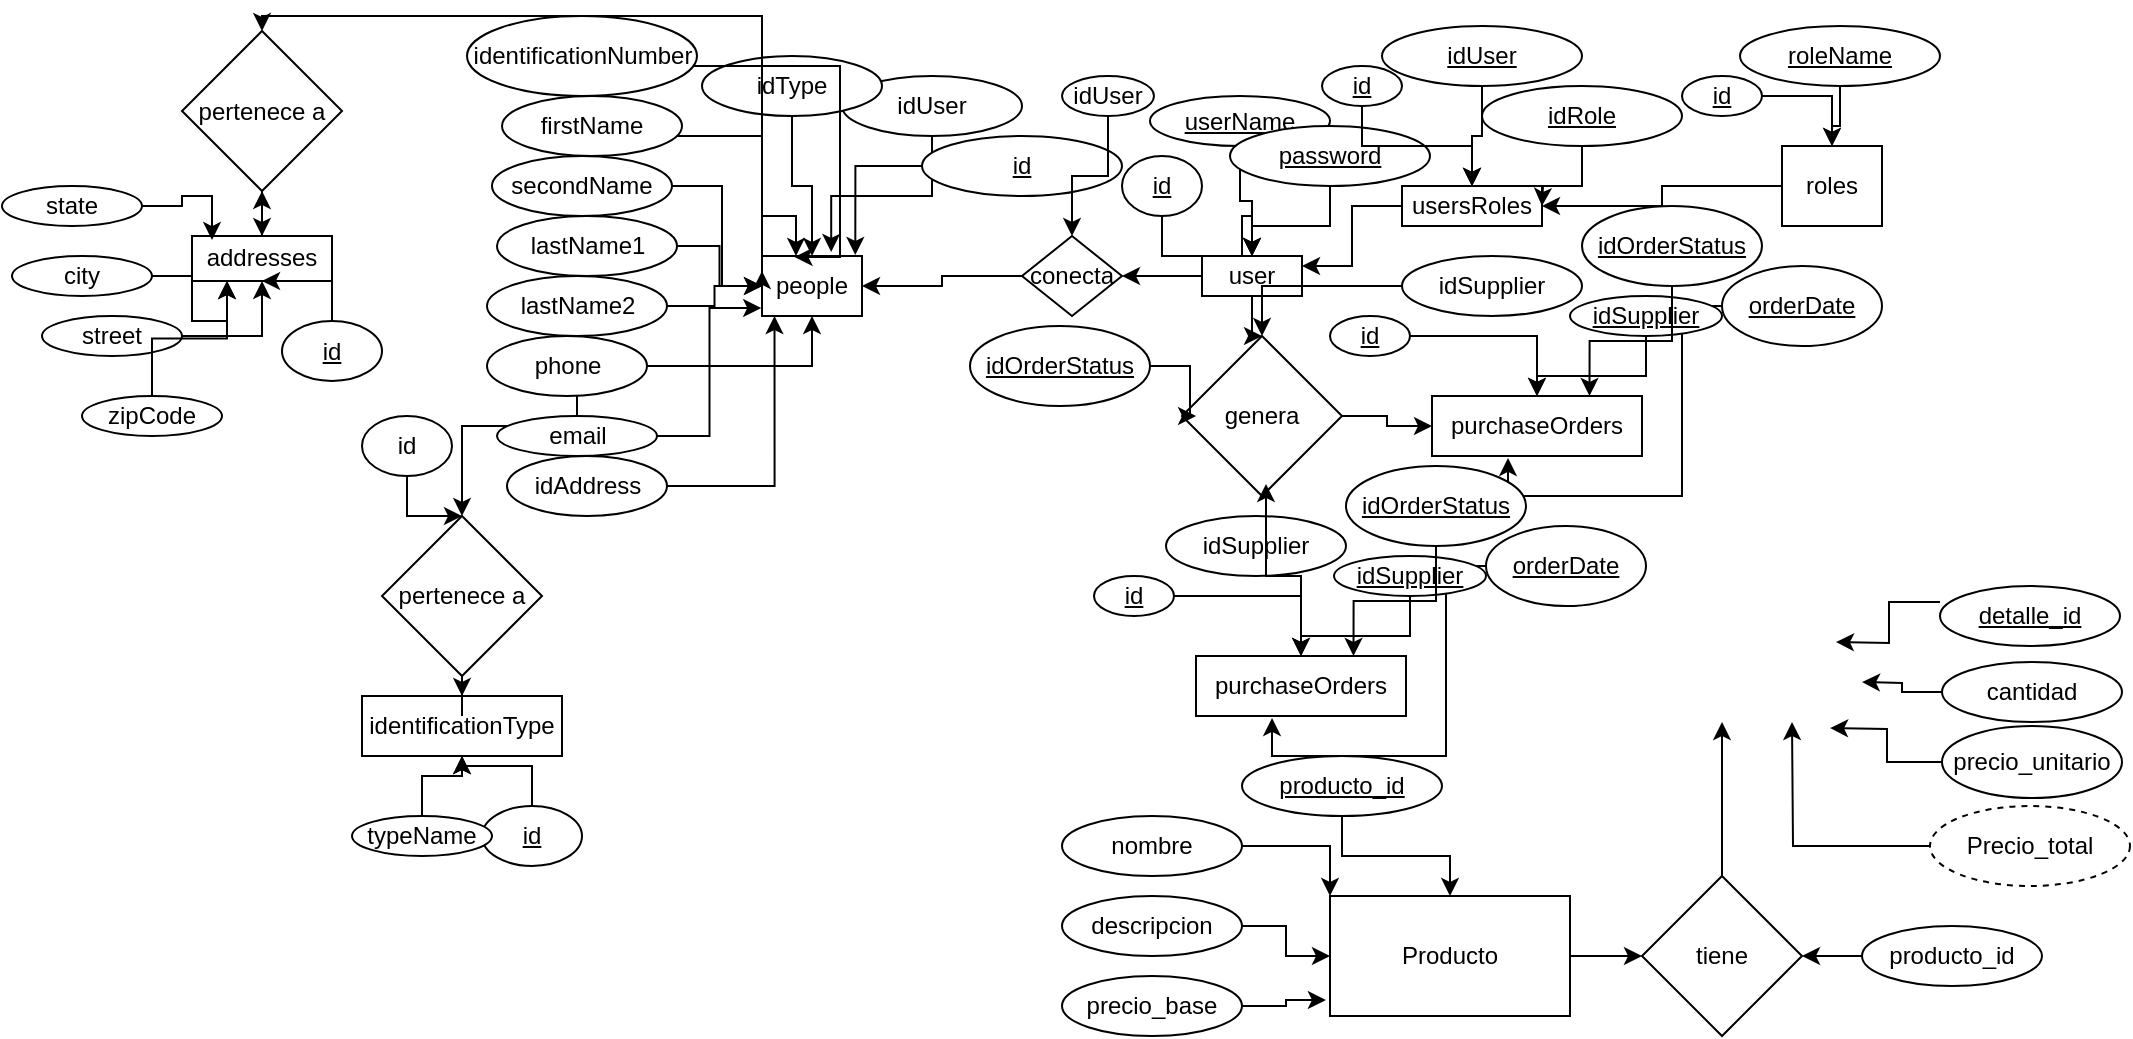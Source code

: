 <mxfile version="24.7.17">
  <diagram name="Página-1" id="jWgQ58ZbzdGg9xgYxxIW">
    <mxGraphModel dx="1692" dy="1685" grid="1" gridSize="10" guides="1" tooltips="1" connect="1" arrows="1" fold="1" page="1" pageScale="1" pageWidth="827" pageHeight="1169" math="0" shadow="0">
      <root>
        <mxCell id="0" />
        <mxCell id="1" parent="0" />
        <mxCell id="P2I478FamtUAUtdz1vfe-78" value="" style="edgeStyle=orthogonalEdgeStyle;rounded=0;orthogonalLoop=1;jettySize=auto;html=1;" parent="1" source="qZTf007Mv5Fw0Ax3Y-SA-5" target="P2I478FamtUAUtdz1vfe-20" edge="1">
          <mxGeometry relative="1" as="geometry" />
        </mxCell>
        <mxCell id="P2I478FamtUAUtdz1vfe-2" value="people" style="rounded=0;whiteSpace=wrap;html=1;" parent="1" vertex="1">
          <mxGeometry x="130" y="120" width="50" height="30" as="geometry" />
        </mxCell>
        <mxCell id="P2I478FamtUAUtdz1vfe-3" value="identificationType" style="rounded=0;whiteSpace=wrap;html=1;" parent="1" vertex="1">
          <mxGeometry x="-70" y="340" width="100" height="30" as="geometry" />
        </mxCell>
        <mxCell id="P2I478FamtUAUtdz1vfe-104" value="" style="edgeStyle=orthogonalEdgeStyle;rounded=0;orthogonalLoop=1;jettySize=auto;html=1;" parent="1" source="P2I478FamtUAUtdz1vfe-4" target="P2I478FamtUAUtdz1vfe-93" edge="1">
          <mxGeometry relative="1" as="geometry" />
        </mxCell>
        <mxCell id="P2I478FamtUAUtdz1vfe-4" value="Producto" style="rounded=0;whiteSpace=wrap;html=1;" parent="1" vertex="1">
          <mxGeometry x="414" y="440" width="120" height="60" as="geometry" />
        </mxCell>
        <mxCell id="P2I478FamtUAUtdz1vfe-77" value="" style="edgeStyle=orthogonalEdgeStyle;rounded=0;orthogonalLoop=1;jettySize=auto;html=1;" parent="1" source="P2I478FamtUAUtdz1vfe-5" target="P2I478FamtUAUtdz1vfe-68" edge="1">
          <mxGeometry relative="1" as="geometry" />
        </mxCell>
        <mxCell id="P2I478FamtUAUtdz1vfe-103" value="" style="edgeStyle=orthogonalEdgeStyle;rounded=0;orthogonalLoop=1;jettySize=auto;html=1;" parent="1" source="P2I478FamtUAUtdz1vfe-5" target="P2I478FamtUAUtdz1vfe-92" edge="1">
          <mxGeometry relative="1" as="geometry" />
        </mxCell>
        <mxCell id="P2I478FamtUAUtdz1vfe-5" value="user" style="rounded=0;whiteSpace=wrap;html=1;" parent="1" vertex="1">
          <mxGeometry x="350" y="120" width="50" height="20" as="geometry" />
        </mxCell>
        <mxCell id="P2I478FamtUAUtdz1vfe-64" value="" style="edgeStyle=orthogonalEdgeStyle;rounded=0;orthogonalLoop=1;jettySize=auto;html=1;" parent="1" source="P2I478FamtUAUtdz1vfe-6" target="P2I478FamtUAUtdz1vfe-3" edge="1">
          <mxGeometry relative="1" as="geometry" />
        </mxCell>
        <mxCell id="P2I478FamtUAUtdz1vfe-6" value="&lt;u&gt;id&lt;/u&gt;" style="ellipse;whiteSpace=wrap;html=1;" parent="1" vertex="1">
          <mxGeometry x="-10" y="395" width="50" height="30" as="geometry" />
        </mxCell>
        <mxCell id="P2I478FamtUAUtdz1vfe-65" value="" style="edgeStyle=orthogonalEdgeStyle;rounded=0;orthogonalLoop=1;jettySize=auto;html=1;" parent="1" source="P2I478FamtUAUtdz1vfe-7" target="P2I478FamtUAUtdz1vfe-3" edge="1">
          <mxGeometry relative="1" as="geometry" />
        </mxCell>
        <mxCell id="P2I478FamtUAUtdz1vfe-7" value="typeName" style="ellipse;whiteSpace=wrap;html=1;" parent="1" vertex="1">
          <mxGeometry x="-75" y="400" width="70" height="20" as="geometry" />
        </mxCell>
        <mxCell id="P2I478FamtUAUtdz1vfe-57" value="" style="edgeStyle=orthogonalEdgeStyle;rounded=0;orthogonalLoop=1;jettySize=auto;html=1;entryX=0.125;entryY=1;entryDx=0;entryDy=0;entryPerimeter=0;" parent="1" source="P2I478FamtUAUtdz1vfe-13" target="P2I478FamtUAUtdz1vfe-2" edge="1">
          <mxGeometry relative="1" as="geometry">
            <mxPoint x="140" y="190" as="targetPoint" />
          </mxGeometry>
        </mxCell>
        <mxCell id="P2I478FamtUAUtdz1vfe-13" value="idAddress" style="ellipse;whiteSpace=wrap;html=1;" parent="1" vertex="1">
          <mxGeometry x="2.5" y="220" width="80" height="30" as="geometry" />
        </mxCell>
        <mxCell id="P2I478FamtUAUtdz1vfe-60" value="" style="edgeStyle=orthogonalEdgeStyle;rounded=0;orthogonalLoop=1;jettySize=auto;html=1;entryX=-0.008;entryY=0.867;entryDx=0;entryDy=0;entryPerimeter=0;" parent="1" source="P2I478FamtUAUtdz1vfe-14" target="P2I478FamtUAUtdz1vfe-2" edge="1">
          <mxGeometry relative="1" as="geometry" />
        </mxCell>
        <mxCell id="P2I478FamtUAUtdz1vfe-14" value="email" style="ellipse;whiteSpace=wrap;html=1;" parent="1" vertex="1">
          <mxGeometry x="-2.5" y="200" width="80" height="20" as="geometry" />
        </mxCell>
        <mxCell id="P2I478FamtUAUtdz1vfe-54" value="" style="edgeStyle=orthogonalEdgeStyle;rounded=0;orthogonalLoop=1;jettySize=auto;html=1;entryX=0.692;entryY=-0.067;entryDx=0;entryDy=0;entryPerimeter=0;" parent="1" source="P2I478FamtUAUtdz1vfe-15" target="P2I478FamtUAUtdz1vfe-2" edge="1">
          <mxGeometry relative="1" as="geometry">
            <mxPoint x="190" y="120" as="targetPoint" />
          </mxGeometry>
        </mxCell>
        <mxCell id="P2I478FamtUAUtdz1vfe-15" value="idUser" style="ellipse;whiteSpace=wrap;html=1;" parent="1" vertex="1">
          <mxGeometry x="170" y="30" width="90" height="30" as="geometry" />
        </mxCell>
        <mxCell id="P2I478FamtUAUtdz1vfe-63" value="" style="edgeStyle=orthogonalEdgeStyle;rounded=0;orthogonalLoop=1;jettySize=auto;html=1;" parent="1" source="P2I478FamtUAUtdz1vfe-16" target="P2I478FamtUAUtdz1vfe-20" edge="1">
          <mxGeometry relative="1" as="geometry" />
        </mxCell>
        <mxCell id="P2I478FamtUAUtdz1vfe-16" value="id" style="ellipse;whiteSpace=wrap;html=1;" parent="1" vertex="1">
          <mxGeometry x="-70" y="200" width="45" height="30" as="geometry" />
        </mxCell>
        <mxCell id="P2I478FamtUAUtdz1vfe-53" value="" style="edgeStyle=orthogonalEdgeStyle;rounded=0;orthogonalLoop=1;jettySize=auto;html=1;entryX=0.933;entryY=-0.017;entryDx=0;entryDy=0;entryPerimeter=0;" parent="1" source="P2I478FamtUAUtdz1vfe-17" target="P2I478FamtUAUtdz1vfe-2" edge="1">
          <mxGeometry relative="1" as="geometry" />
        </mxCell>
        <mxCell id="P2I478FamtUAUtdz1vfe-17" value="&lt;u&gt;id&lt;/u&gt;" style="ellipse;whiteSpace=wrap;html=1;" parent="1" vertex="1">
          <mxGeometry x="210" y="60" width="100" height="30" as="geometry" />
        </mxCell>
        <mxCell id="P2I478FamtUAUtdz1vfe-21" value="" style="edgeStyle=orthogonalEdgeStyle;rounded=0;orthogonalLoop=1;jettySize=auto;html=1;" parent="1" source="P2I478FamtUAUtdz1vfe-20" target="P2I478FamtUAUtdz1vfe-3" edge="1">
          <mxGeometry relative="1" as="geometry" />
        </mxCell>
        <mxCell id="P2I478FamtUAUtdz1vfe-20" value="pertenece a" style="rhombus;whiteSpace=wrap;html=1;" parent="1" vertex="1">
          <mxGeometry x="-60" y="250" width="80" height="80" as="geometry" />
        </mxCell>
        <mxCell id="P2I478FamtUAUtdz1vfe-55" value="" style="edgeStyle=orthogonalEdgeStyle;rounded=0;orthogonalLoop=1;jettySize=auto;html=1;" parent="1" source="P2I478FamtUAUtdz1vfe-25" target="P2I478FamtUAUtdz1vfe-2" edge="1">
          <mxGeometry relative="1" as="geometry" />
        </mxCell>
        <mxCell id="P2I478FamtUAUtdz1vfe-25" value="idType" style="ellipse;whiteSpace=wrap;html=1;" parent="1" vertex="1">
          <mxGeometry x="100" y="20" width="90" height="30" as="geometry" />
        </mxCell>
        <mxCell id="P2I478FamtUAUtdz1vfe-56" value="" style="edgeStyle=orthogonalEdgeStyle;rounded=0;orthogonalLoop=1;jettySize=auto;html=1;" parent="1" source="P2I478FamtUAUtdz1vfe-26" target="P2I478FamtUAUtdz1vfe-2" edge="1">
          <mxGeometry relative="1" as="geometry">
            <Array as="points">
              <mxPoint x="130" y="60" />
              <mxPoint x="130" y="100" />
              <mxPoint x="147" y="100" />
            </Array>
          </mxGeometry>
        </mxCell>
        <mxCell id="P2I478FamtUAUtdz1vfe-26" value="firstName" style="ellipse;whiteSpace=wrap;html=1;" parent="1" vertex="1">
          <mxGeometry y="40" width="90" height="30" as="geometry" />
        </mxCell>
        <mxCell id="P2I478FamtUAUtdz1vfe-62" value="" style="edgeStyle=orthogonalEdgeStyle;rounded=0;orthogonalLoop=1;jettySize=auto;html=1;entryX=0;entryY=0.25;entryDx=0;entryDy=0;" parent="1" source="P2I478FamtUAUtdz1vfe-27" target="P2I478FamtUAUtdz1vfe-2" edge="1">
          <mxGeometry relative="1" as="geometry">
            <Array as="points">
              <mxPoint x="110" y="85" />
              <mxPoint x="110" y="135" />
            </Array>
          </mxGeometry>
        </mxCell>
        <mxCell id="P2I478FamtUAUtdz1vfe-27" value="secondName" style="ellipse;whiteSpace=wrap;html=1;" parent="1" vertex="1">
          <mxGeometry x="-5" y="70" width="90" height="30" as="geometry" />
        </mxCell>
        <mxCell id="P2I478FamtUAUtdz1vfe-61" value="" style="edgeStyle=orthogonalEdgeStyle;rounded=0;orthogonalLoop=1;jettySize=auto;html=1;" parent="1" source="P2I478FamtUAUtdz1vfe-28" target="P2I478FamtUAUtdz1vfe-2" edge="1">
          <mxGeometry relative="1" as="geometry" />
        </mxCell>
        <mxCell id="P2I478FamtUAUtdz1vfe-28" value="phone" style="ellipse;whiteSpace=wrap;html=1;" parent="1" vertex="1">
          <mxGeometry x="-7.5" y="160" width="80" height="30" as="geometry" />
        </mxCell>
        <mxCell id="P2I478FamtUAUtdz1vfe-52" value="" style="edgeStyle=orthogonalEdgeStyle;rounded=0;orthogonalLoop=1;jettySize=auto;html=1;" parent="1" source="P2I478FamtUAUtdz1vfe-36" target="P2I478FamtUAUtdz1vfe-4" edge="1">
          <mxGeometry relative="1" as="geometry" />
        </mxCell>
        <mxCell id="P2I478FamtUAUtdz1vfe-36" value="&lt;u&gt;producto_id&lt;/u&gt;" style="ellipse;whiteSpace=wrap;html=1;" parent="1" vertex="1">
          <mxGeometry x="370" y="370" width="100" height="30" as="geometry" />
        </mxCell>
        <mxCell id="P2I478FamtUAUtdz1vfe-49" value="" style="edgeStyle=orthogonalEdgeStyle;rounded=0;orthogonalLoop=1;jettySize=auto;html=1;entryX=-0.017;entryY=0.867;entryDx=0;entryDy=0;entryPerimeter=0;" parent="1" source="P2I478FamtUAUtdz1vfe-37" target="P2I478FamtUAUtdz1vfe-4" edge="1">
          <mxGeometry relative="1" as="geometry" />
        </mxCell>
        <mxCell id="P2I478FamtUAUtdz1vfe-37" value="precio_base" style="ellipse;whiteSpace=wrap;html=1;" parent="1" vertex="1">
          <mxGeometry x="280" y="480" width="90" height="30" as="geometry" />
        </mxCell>
        <mxCell id="P2I478FamtUAUtdz1vfe-48" value="" style="edgeStyle=orthogonalEdgeStyle;rounded=0;orthogonalLoop=1;jettySize=auto;html=1;" parent="1" source="P2I478FamtUAUtdz1vfe-38" target="P2I478FamtUAUtdz1vfe-4" edge="1">
          <mxGeometry relative="1" as="geometry" />
        </mxCell>
        <mxCell id="P2I478FamtUAUtdz1vfe-38" value="descripcion" style="ellipse;whiteSpace=wrap;html=1;" parent="1" vertex="1">
          <mxGeometry x="280" y="440" width="90" height="30" as="geometry" />
        </mxCell>
        <mxCell id="P2I478FamtUAUtdz1vfe-50" value="" style="edgeStyle=orthogonalEdgeStyle;rounded=0;orthogonalLoop=1;jettySize=auto;html=1;entryX=0;entryY=0;entryDx=0;entryDy=0;" parent="1" source="P2I478FamtUAUtdz1vfe-39" target="P2I478FamtUAUtdz1vfe-4" edge="1">
          <mxGeometry relative="1" as="geometry" />
        </mxCell>
        <mxCell id="P2I478FamtUAUtdz1vfe-39" value="nombre" style="ellipse;whiteSpace=wrap;html=1;" parent="1" vertex="1">
          <mxGeometry x="280" y="400" width="90" height="30" as="geometry" />
        </mxCell>
        <mxCell id="qZTf007Mv5Fw0Ax3Y-SA-14" value="" style="edgeStyle=orthogonalEdgeStyle;rounded=0;orthogonalLoop=1;jettySize=auto;html=1;" edge="1" parent="1" source="P2I478FamtUAUtdz1vfe-66" target="P2I478FamtUAUtdz1vfe-5">
          <mxGeometry relative="1" as="geometry" />
        </mxCell>
        <mxCell id="P2I478FamtUAUtdz1vfe-66" value="&lt;u&gt;id&lt;/u&gt;" style="ellipse;whiteSpace=wrap;html=1;" parent="1" vertex="1">
          <mxGeometry x="310" y="70" width="40" height="30" as="geometry" />
        </mxCell>
        <mxCell id="P2I478FamtUAUtdz1vfe-76" style="edgeStyle=orthogonalEdgeStyle;rounded=0;orthogonalLoop=1;jettySize=auto;html=1;entryX=1;entryY=0.5;entryDx=0;entryDy=0;" parent="1" source="P2I478FamtUAUtdz1vfe-68" target="P2I478FamtUAUtdz1vfe-2" edge="1">
          <mxGeometry relative="1" as="geometry">
            <mxPoint x="310" y="150" as="targetPoint" />
          </mxGeometry>
        </mxCell>
        <mxCell id="P2I478FamtUAUtdz1vfe-68" value="conecta" style="rhombus;whiteSpace=wrap;html=1;" parent="1" vertex="1">
          <mxGeometry x="260" y="110" width="50" height="40" as="geometry" />
        </mxCell>
        <mxCell id="P2I478FamtUAUtdz1vfe-73" value="" style="edgeStyle=orthogonalEdgeStyle;rounded=0;orthogonalLoop=1;jettySize=auto;html=1;entryX=0.5;entryY=0;entryDx=0;entryDy=0;" parent="1" source="P2I478FamtUAUtdz1vfe-70" target="P2I478FamtUAUtdz1vfe-68" edge="1">
          <mxGeometry relative="1" as="geometry" />
        </mxCell>
        <mxCell id="P2I478FamtUAUtdz1vfe-70" value="idUser" style="ellipse;whiteSpace=wrap;html=1;" parent="1" vertex="1">
          <mxGeometry x="280" y="30" width="46" height="20" as="geometry" />
        </mxCell>
        <mxCell id="qZTf007Mv5Fw0Ax3Y-SA-10" value="" style="edgeStyle=orthogonalEdgeStyle;rounded=0;orthogonalLoop=1;jettySize=auto;html=1;" edge="1" parent="1" source="P2I478FamtUAUtdz1vfe-71" target="P2I478FamtUAUtdz1vfe-5">
          <mxGeometry relative="1" as="geometry" />
        </mxCell>
        <mxCell id="P2I478FamtUAUtdz1vfe-71" value="&lt;u&gt;userName&lt;/u&gt;" style="ellipse;whiteSpace=wrap;html=1;" parent="1" vertex="1">
          <mxGeometry x="324" y="40" width="90" height="25" as="geometry" />
        </mxCell>
        <mxCell id="P2I478FamtUAUtdz1vfe-88" value="" style="edgeStyle=orthogonalEdgeStyle;rounded=0;orthogonalLoop=1;jettySize=auto;html=1;entryX=0.886;entryY=1.075;entryDx=0;entryDy=0;entryPerimeter=0;" parent="1" source="P2I478FamtUAUtdz1vfe-80" edge="1">
          <mxGeometry relative="1" as="geometry">
            <mxPoint x="664.04" y="356" as="targetPoint" />
          </mxGeometry>
        </mxCell>
        <mxCell id="P2I478FamtUAUtdz1vfe-80" value="precio_unitario" style="ellipse;whiteSpace=wrap;html=1;" parent="1" vertex="1">
          <mxGeometry x="720" y="355" width="90" height="36" as="geometry" />
        </mxCell>
        <mxCell id="P2I478FamtUAUtdz1vfe-86" value="" style="edgeStyle=orthogonalEdgeStyle;rounded=0;orthogonalLoop=1;jettySize=auto;html=1;entryX=1;entryY=0.5;entryDx=0;entryDy=0;" parent="1" source="P2I478FamtUAUtdz1vfe-81" edge="1">
          <mxGeometry relative="1" as="geometry">
            <mxPoint x="680" y="333" as="targetPoint" />
          </mxGeometry>
        </mxCell>
        <mxCell id="P2I478FamtUAUtdz1vfe-81" value="cantidad" style="ellipse;whiteSpace=wrap;html=1;" parent="1" vertex="1">
          <mxGeometry x="720" y="323" width="90" height="30" as="geometry" />
        </mxCell>
        <mxCell id="P2I478FamtUAUtdz1vfe-85" value="" style="edgeStyle=orthogonalEdgeStyle;rounded=0;orthogonalLoop=1;jettySize=auto;html=1;entryX=0.907;entryY=0;entryDx=0;entryDy=0;entryPerimeter=0;exitX=0;exitY=0.267;exitDx=0;exitDy=0;exitPerimeter=0;" parent="1" source="P2I478FamtUAUtdz1vfe-82" edge="1">
          <mxGeometry relative="1" as="geometry">
            <mxPoint x="720" y="268" as="sourcePoint" />
            <mxPoint x="666.98" y="313" as="targetPoint" />
          </mxGeometry>
        </mxCell>
        <mxCell id="P2I478FamtUAUtdz1vfe-82" value="&lt;u&gt;detalle_id &lt;/u&gt;" style="ellipse;whiteSpace=wrap;html=1;" parent="1" vertex="1">
          <mxGeometry x="719" y="285" width="90" height="30" as="geometry" />
        </mxCell>
        <mxCell id="P2I478FamtUAUtdz1vfe-89" value="" style="edgeStyle=orthogonalEdgeStyle;rounded=0;orthogonalLoop=1;jettySize=auto;html=1;entryX=0.75;entryY=1;entryDx=0;entryDy=0;" parent="1" source="P2I478FamtUAUtdz1vfe-83" edge="1">
          <mxGeometry relative="1" as="geometry">
            <mxPoint x="645" y="353" as="targetPoint" />
          </mxGeometry>
        </mxCell>
        <mxCell id="P2I478FamtUAUtdz1vfe-83" value="Precio_total" style="ellipse;whiteSpace=wrap;html=1;align=center;dashed=1;" parent="1" vertex="1">
          <mxGeometry x="714" y="395" width="100" height="40" as="geometry" />
        </mxCell>
        <mxCell id="qZTf007Mv5Fw0Ax3Y-SA-42" value="" style="edgeStyle=orthogonalEdgeStyle;rounded=0;orthogonalLoop=1;jettySize=auto;html=1;" edge="1" parent="1" source="P2I478FamtUAUtdz1vfe-92" target="qZTf007Mv5Fw0Ax3Y-SA-41">
          <mxGeometry relative="1" as="geometry" />
        </mxCell>
        <mxCell id="P2I478FamtUAUtdz1vfe-92" value="genera" style="rhombus;whiteSpace=wrap;html=1;" parent="1" vertex="1">
          <mxGeometry x="340" y="160" width="80" height="80" as="geometry" />
        </mxCell>
        <mxCell id="P2I478FamtUAUtdz1vfe-105" value="" style="edgeStyle=orthogonalEdgeStyle;rounded=0;orthogonalLoop=1;jettySize=auto;html=1;" parent="1" source="P2I478FamtUAUtdz1vfe-93" edge="1">
          <mxGeometry relative="1" as="geometry">
            <mxPoint x="610" y="353" as="targetPoint" />
          </mxGeometry>
        </mxCell>
        <mxCell id="P2I478FamtUAUtdz1vfe-93" value="tiene" style="rhombus;whiteSpace=wrap;html=1;" parent="1" vertex="1">
          <mxGeometry x="570" y="430" width="80" height="80" as="geometry" />
        </mxCell>
        <mxCell id="P2I478FamtUAUtdz1vfe-100" value="" style="edgeStyle=orthogonalEdgeStyle;rounded=0;orthogonalLoop=1;jettySize=auto;html=1;" parent="1" source="P2I478FamtUAUtdz1vfe-98" target="P2I478FamtUAUtdz1vfe-93" edge="1">
          <mxGeometry relative="1" as="geometry" />
        </mxCell>
        <mxCell id="P2I478FamtUAUtdz1vfe-98" value="producto_id " style="ellipse;whiteSpace=wrap;html=1;" parent="1" vertex="1">
          <mxGeometry x="680" y="455" width="90" height="30" as="geometry" />
        </mxCell>
        <mxCell id="P2I478FamtUAUtdz1vfe-102" value="" style="edgeStyle=orthogonalEdgeStyle;rounded=0;orthogonalLoop=1;jettySize=auto;html=1;" parent="1" source="P2I478FamtUAUtdz1vfe-101" target="P2I478FamtUAUtdz1vfe-92" edge="1">
          <mxGeometry relative="1" as="geometry" />
        </mxCell>
        <mxCell id="P2I478FamtUAUtdz1vfe-101" value="idSupplier" style="ellipse;whiteSpace=wrap;html=1;" parent="1" vertex="1">
          <mxGeometry x="450" y="120" width="90" height="30" as="geometry" />
        </mxCell>
        <mxCell id="qZTf007Mv5Fw0Ax3Y-SA-30" value="" style="edgeStyle=orthogonalEdgeStyle;rounded=0;orthogonalLoop=1;jettySize=auto;html=1;entryX=1;entryY=0.25;entryDx=0;entryDy=0;" edge="1" parent="1" source="qZTf007Mv5Fw0Ax3Y-SA-1" target="P2I478FamtUAUtdz1vfe-5">
          <mxGeometry relative="1" as="geometry" />
        </mxCell>
        <mxCell id="qZTf007Mv5Fw0Ax3Y-SA-1" value="usersRoles" style="rounded=0;whiteSpace=wrap;html=1;" vertex="1" parent="1">
          <mxGeometry x="450" y="85" width="70" height="20" as="geometry" />
        </mxCell>
        <mxCell id="qZTf007Mv5Fw0Ax3Y-SA-3" value="" style="edgeStyle=orthogonalEdgeStyle;rounded=0;orthogonalLoop=1;jettySize=auto;html=1;entryX=0.325;entryY=0.017;entryDx=0;entryDy=0;entryPerimeter=0;" edge="1" parent="1" source="qZTf007Mv5Fw0Ax3Y-SA-2" target="P2I478FamtUAUtdz1vfe-2">
          <mxGeometry relative="1" as="geometry">
            <Array as="points">
              <mxPoint x="169" y="25" />
            </Array>
          </mxGeometry>
        </mxCell>
        <mxCell id="qZTf007Mv5Fw0Ax3Y-SA-2" value="identificationNumber" style="ellipse;whiteSpace=wrap;html=1;" vertex="1" parent="1">
          <mxGeometry x="-17.5" width="115" height="40" as="geometry" />
        </mxCell>
        <mxCell id="qZTf007Mv5Fw0Ax3Y-SA-8" value="" style="edgeStyle=orthogonalEdgeStyle;rounded=0;orthogonalLoop=1;jettySize=auto;html=1;" edge="1" parent="1" source="qZTf007Mv5Fw0Ax3Y-SA-4" target="P2I478FamtUAUtdz1vfe-2">
          <mxGeometry relative="1" as="geometry" />
        </mxCell>
        <mxCell id="qZTf007Mv5Fw0Ax3Y-SA-4" value="lastName1" style="ellipse;whiteSpace=wrap;html=1;" vertex="1" parent="1">
          <mxGeometry x="-2.5" y="100" width="90" height="30" as="geometry" />
        </mxCell>
        <mxCell id="qZTf007Mv5Fw0Ax3Y-SA-7" value="" style="edgeStyle=orthogonalEdgeStyle;rounded=0;orthogonalLoop=1;jettySize=auto;html=1;" edge="1" parent="1" source="qZTf007Mv5Fw0Ax3Y-SA-5" target="P2I478FamtUAUtdz1vfe-2">
          <mxGeometry relative="1" as="geometry" />
        </mxCell>
        <mxCell id="qZTf007Mv5Fw0Ax3Y-SA-5" value="lastName2" style="ellipse;whiteSpace=wrap;html=1;" vertex="1" parent="1">
          <mxGeometry x="-7.5" y="130" width="90" height="30" as="geometry" />
        </mxCell>
        <mxCell id="qZTf007Mv5Fw0Ax3Y-SA-12" value="" style="edgeStyle=orthogonalEdgeStyle;rounded=0;orthogonalLoop=1;jettySize=auto;html=1;" edge="1" parent="1" source="qZTf007Mv5Fw0Ax3Y-SA-11" target="P2I478FamtUAUtdz1vfe-5">
          <mxGeometry relative="1" as="geometry" />
        </mxCell>
        <mxCell id="qZTf007Mv5Fw0Ax3Y-SA-11" value="&lt;u&gt;password&lt;/u&gt;" style="ellipse;whiteSpace=wrap;html=1;" vertex="1" parent="1">
          <mxGeometry x="364" y="55" width="100" height="30" as="geometry" />
        </mxCell>
        <mxCell id="qZTf007Mv5Fw0Ax3Y-SA-36" value="" style="edgeStyle=orthogonalEdgeStyle;rounded=0;orthogonalLoop=1;jettySize=auto;html=1;entryX=1;entryY=0.5;entryDx=0;entryDy=0;" edge="1" parent="1" source="qZTf007Mv5Fw0Ax3Y-SA-13" target="qZTf007Mv5Fw0Ax3Y-SA-1">
          <mxGeometry relative="1" as="geometry" />
        </mxCell>
        <mxCell id="qZTf007Mv5Fw0Ax3Y-SA-13" value="roles" style="rounded=0;whiteSpace=wrap;html=1;" vertex="1" parent="1">
          <mxGeometry x="640" y="65" width="50" height="40" as="geometry" />
        </mxCell>
        <mxCell id="qZTf007Mv5Fw0Ax3Y-SA-19" value="" style="edgeStyle=orthogonalEdgeStyle;rounded=0;orthogonalLoop=1;jettySize=auto;html=1;" edge="1" parent="1" source="qZTf007Mv5Fw0Ax3Y-SA-25" target="qZTf007Mv5Fw0Ax3Y-SA-1">
          <mxGeometry relative="1" as="geometry" />
        </mxCell>
        <mxCell id="qZTf007Mv5Fw0Ax3Y-SA-35" value="" style="edgeStyle=orthogonalEdgeStyle;rounded=0;orthogonalLoop=1;jettySize=auto;html=1;" edge="1" parent="1" source="qZTf007Mv5Fw0Ax3Y-SA-18">
          <mxGeometry relative="1" as="geometry">
            <mxPoint x="520" y="95" as="targetPoint" />
          </mxGeometry>
        </mxCell>
        <mxCell id="qZTf007Mv5Fw0Ax3Y-SA-18" value="&lt;u&gt;idRole&lt;/u&gt;" style="ellipse;whiteSpace=wrap;html=1;" vertex="1" parent="1">
          <mxGeometry x="490" y="35" width="100" height="30" as="geometry" />
        </mxCell>
        <mxCell id="qZTf007Mv5Fw0Ax3Y-SA-22" value="" style="edgeStyle=orthogonalEdgeStyle;rounded=0;orthogonalLoop=1;jettySize=auto;html=1;" edge="1" parent="1" source="qZTf007Mv5Fw0Ax3Y-SA-21" target="qZTf007Mv5Fw0Ax3Y-SA-1">
          <mxGeometry relative="1" as="geometry" />
        </mxCell>
        <mxCell id="qZTf007Mv5Fw0Ax3Y-SA-21" value="&lt;u&gt;id&lt;/u&gt;" style="ellipse;whiteSpace=wrap;html=1;" vertex="1" parent="1">
          <mxGeometry x="410" y="25" width="40" height="20" as="geometry" />
        </mxCell>
        <mxCell id="qZTf007Mv5Fw0Ax3Y-SA-26" value="" style="edgeStyle=orthogonalEdgeStyle;rounded=0;orthogonalLoop=1;jettySize=auto;html=1;" edge="1" parent="1" source="qZTf007Mv5Fw0Ax3Y-SA-25" target="qZTf007Mv5Fw0Ax3Y-SA-1">
          <mxGeometry relative="1" as="geometry" />
        </mxCell>
        <mxCell id="qZTf007Mv5Fw0Ax3Y-SA-25" value="&lt;u&gt;idUser&lt;/u&gt;" style="ellipse;whiteSpace=wrap;html=1;" vertex="1" parent="1">
          <mxGeometry x="440" y="5" width="100" height="30" as="geometry" />
        </mxCell>
        <mxCell id="qZTf007Mv5Fw0Ax3Y-SA-40" value="" style="edgeStyle=orthogonalEdgeStyle;rounded=0;orthogonalLoop=1;jettySize=auto;html=1;" edge="1" parent="1" source="qZTf007Mv5Fw0Ax3Y-SA-37" target="qZTf007Mv5Fw0Ax3Y-SA-13">
          <mxGeometry relative="1" as="geometry" />
        </mxCell>
        <mxCell id="qZTf007Mv5Fw0Ax3Y-SA-37" value="&lt;u&gt;roleName&lt;/u&gt;" style="ellipse;whiteSpace=wrap;html=1;" vertex="1" parent="1">
          <mxGeometry x="619" y="5" width="100" height="30" as="geometry" />
        </mxCell>
        <mxCell id="qZTf007Mv5Fw0Ax3Y-SA-39" value="" style="edgeStyle=orthogonalEdgeStyle;rounded=0;orthogonalLoop=1;jettySize=auto;html=1;" edge="1" parent="1" source="qZTf007Mv5Fw0Ax3Y-SA-38" target="qZTf007Mv5Fw0Ax3Y-SA-13">
          <mxGeometry relative="1" as="geometry" />
        </mxCell>
        <mxCell id="qZTf007Mv5Fw0Ax3Y-SA-38" value="&lt;u&gt;id&lt;/u&gt;" style="ellipse;whiteSpace=wrap;html=1;" vertex="1" parent="1">
          <mxGeometry x="590" y="30" width="40" height="20" as="geometry" />
        </mxCell>
        <mxCell id="qZTf007Mv5Fw0Ax3Y-SA-41" value="purchaseOrders" style="rounded=0;whiteSpace=wrap;html=1;" vertex="1" parent="1">
          <mxGeometry x="465" y="190" width="105" height="30" as="geometry" />
        </mxCell>
        <mxCell id="qZTf007Mv5Fw0Ax3Y-SA-44" value="" style="edgeStyle=orthogonalEdgeStyle;rounded=0;orthogonalLoop=1;jettySize=auto;html=1;" edge="1" parent="1" source="qZTf007Mv5Fw0Ax3Y-SA-43" target="qZTf007Mv5Fw0Ax3Y-SA-41">
          <mxGeometry relative="1" as="geometry" />
        </mxCell>
        <mxCell id="qZTf007Mv5Fw0Ax3Y-SA-43" value="&lt;u&gt;id&lt;/u&gt;" style="ellipse;whiteSpace=wrap;html=1;" vertex="1" parent="1">
          <mxGeometry x="414" y="150" width="40" height="20" as="geometry" />
        </mxCell>
        <mxCell id="qZTf007Mv5Fw0Ax3Y-SA-55" value="" style="edgeStyle=orthogonalEdgeStyle;rounded=0;orthogonalLoop=1;jettySize=auto;html=1;entryX=0.088;entryY=0.5;entryDx=0;entryDy=0;entryPerimeter=0;" edge="1" parent="1" source="qZTf007Mv5Fw0Ax3Y-SA-45" target="P2I478FamtUAUtdz1vfe-92">
          <mxGeometry relative="1" as="geometry" />
        </mxCell>
        <mxCell id="qZTf007Mv5Fw0Ax3Y-SA-45" value="&lt;u&gt;idOrderStatus&lt;/u&gt;" style="ellipse;whiteSpace=wrap;html=1;" vertex="1" parent="1">
          <mxGeometry x="234" y="155" width="90" height="40" as="geometry" />
        </mxCell>
        <mxCell id="qZTf007Mv5Fw0Ax3Y-SA-52" value="" style="edgeStyle=orthogonalEdgeStyle;rounded=0;orthogonalLoop=1;jettySize=auto;html=1;entryX=0.362;entryY=1.033;entryDx=0;entryDy=0;entryPerimeter=0;" edge="1" parent="1" source="qZTf007Mv5Fw0Ax3Y-SA-46" target="qZTf007Mv5Fw0Ax3Y-SA-41">
          <mxGeometry relative="1" as="geometry" />
        </mxCell>
        <mxCell id="qZTf007Mv5Fw0Ax3Y-SA-46" value="&lt;u&gt;orderDate&lt;/u&gt;" style="ellipse;whiteSpace=wrap;html=1;" vertex="1" parent="1">
          <mxGeometry x="610" y="125" width="80" height="40" as="geometry" />
        </mxCell>
        <mxCell id="qZTf007Mv5Fw0Ax3Y-SA-49" value="" style="edgeStyle=orthogonalEdgeStyle;rounded=0;orthogonalLoop=1;jettySize=auto;html=1;" edge="1" parent="1" source="qZTf007Mv5Fw0Ax3Y-SA-47" target="qZTf007Mv5Fw0Ax3Y-SA-41">
          <mxGeometry relative="1" as="geometry" />
        </mxCell>
        <mxCell id="qZTf007Mv5Fw0Ax3Y-SA-47" value="&lt;u&gt;idSupplier&lt;/u&gt;" style="ellipse;whiteSpace=wrap;html=1;" vertex="1" parent="1">
          <mxGeometry x="534" y="140" width="76" height="20" as="geometry" />
        </mxCell>
        <mxCell id="qZTf007Mv5Fw0Ax3Y-SA-54" value="" style="edgeStyle=orthogonalEdgeStyle;rounded=0;orthogonalLoop=1;jettySize=auto;html=1;entryX=0.75;entryY=0;entryDx=0;entryDy=0;" edge="1" parent="1" source="qZTf007Mv5Fw0Ax3Y-SA-53" target="qZTf007Mv5Fw0Ax3Y-SA-41">
          <mxGeometry relative="1" as="geometry" />
        </mxCell>
        <mxCell id="qZTf007Mv5Fw0Ax3Y-SA-53" value="&lt;u&gt;idOrderStatus&lt;/u&gt;" style="ellipse;whiteSpace=wrap;html=1;" vertex="1" parent="1">
          <mxGeometry x="540" y="95" width="90" height="40" as="geometry" />
        </mxCell>
        <mxCell id="qZTf007Mv5Fw0Ax3Y-SA-68" value="" style="edgeStyle=orthogonalEdgeStyle;rounded=0;orthogonalLoop=1;jettySize=auto;html=1;" edge="1" parent="1" source="qZTf007Mv5Fw0Ax3Y-SA-56" target="qZTf007Mv5Fw0Ax3Y-SA-63">
          <mxGeometry relative="1" as="geometry" />
        </mxCell>
        <mxCell id="qZTf007Mv5Fw0Ax3Y-SA-56" value="addresses" style="rounded=0;whiteSpace=wrap;html=1;" vertex="1" parent="1">
          <mxGeometry x="-155" y="110" width="70" height="22.5" as="geometry" />
        </mxCell>
        <mxCell id="qZTf007Mv5Fw0Ax3Y-SA-57" value="" style="edgeStyle=orthogonalEdgeStyle;rounded=0;orthogonalLoop=1;jettySize=auto;html=1;" edge="1" parent="1" source="qZTf007Mv5Fw0Ax3Y-SA-58" target="qZTf007Mv5Fw0Ax3Y-SA-56">
          <mxGeometry relative="1" as="geometry" />
        </mxCell>
        <mxCell id="qZTf007Mv5Fw0Ax3Y-SA-58" value="&lt;u&gt;id&lt;/u&gt;" style="ellipse;whiteSpace=wrap;html=1;" vertex="1" parent="1">
          <mxGeometry x="-110" y="152.5" width="50" height="30" as="geometry" />
        </mxCell>
        <mxCell id="qZTf007Mv5Fw0Ax3Y-SA-59" value="" style="edgeStyle=orthogonalEdgeStyle;rounded=0;orthogonalLoop=1;jettySize=auto;html=1;" edge="1" parent="1" source="qZTf007Mv5Fw0Ax3Y-SA-60" target="qZTf007Mv5Fw0Ax3Y-SA-56">
          <mxGeometry relative="1" as="geometry" />
        </mxCell>
        <mxCell id="qZTf007Mv5Fw0Ax3Y-SA-60" value="street" style="ellipse;whiteSpace=wrap;html=1;" vertex="1" parent="1">
          <mxGeometry x="-230" y="150" width="70" height="20" as="geometry" />
        </mxCell>
        <mxCell id="qZTf007Mv5Fw0Ax3Y-SA-61" value="" style="edgeStyle=orthogonalEdgeStyle;rounded=0;orthogonalLoop=1;jettySize=auto;html=1;exitX=0;exitY=0.75;exitDx=0;exitDy=0;" edge="1" parent="1" target="qZTf007Mv5Fw0Ax3Y-SA-63" source="P2I478FamtUAUtdz1vfe-2">
          <mxGeometry relative="1" as="geometry">
            <mxPoint x="-147" y="-12.5" as="sourcePoint" />
            <Array as="points">
              <mxPoint x="130" />
              <mxPoint x="-120" />
            </Array>
          </mxGeometry>
        </mxCell>
        <mxCell id="qZTf007Mv5Fw0Ax3Y-SA-62" value="" style="edgeStyle=orthogonalEdgeStyle;rounded=0;orthogonalLoop=1;jettySize=auto;html=1;" edge="1" parent="1" source="qZTf007Mv5Fw0Ax3Y-SA-63" target="qZTf007Mv5Fw0Ax3Y-SA-56">
          <mxGeometry relative="1" as="geometry" />
        </mxCell>
        <mxCell id="qZTf007Mv5Fw0Ax3Y-SA-63" value="pertenece a" style="rhombus;whiteSpace=wrap;html=1;" vertex="1" parent="1">
          <mxGeometry x="-160" y="7.5" width="80" height="80" as="geometry" />
        </mxCell>
        <mxCell id="qZTf007Mv5Fw0Ax3Y-SA-67" value="" style="edgeStyle=orthogonalEdgeStyle;rounded=0;orthogonalLoop=1;jettySize=auto;html=1;entryX=0.25;entryY=1;entryDx=0;entryDy=0;" edge="1" parent="1" source="qZTf007Mv5Fw0Ax3Y-SA-64" target="qZTf007Mv5Fw0Ax3Y-SA-56">
          <mxGeometry relative="1" as="geometry" />
        </mxCell>
        <mxCell id="qZTf007Mv5Fw0Ax3Y-SA-64" value="city" style="ellipse;whiteSpace=wrap;html=1;" vertex="1" parent="1">
          <mxGeometry x="-245" y="120" width="70" height="20" as="geometry" />
        </mxCell>
        <mxCell id="qZTf007Mv5Fw0Ax3Y-SA-66" value="" style="edgeStyle=orthogonalEdgeStyle;rounded=0;orthogonalLoop=1;jettySize=auto;html=1;entryX=0.143;entryY=0.089;entryDx=0;entryDy=0;entryPerimeter=0;" edge="1" parent="1" source="qZTf007Mv5Fw0Ax3Y-SA-65" target="qZTf007Mv5Fw0Ax3Y-SA-56">
          <mxGeometry relative="1" as="geometry" />
        </mxCell>
        <mxCell id="qZTf007Mv5Fw0Ax3Y-SA-65" value="state" style="ellipse;whiteSpace=wrap;html=1;" vertex="1" parent="1">
          <mxGeometry x="-250" y="85" width="70" height="20" as="geometry" />
        </mxCell>
        <mxCell id="qZTf007Mv5Fw0Ax3Y-SA-70" value="" style="edgeStyle=orthogonalEdgeStyle;rounded=0;orthogonalLoop=1;jettySize=auto;html=1;entryX=0.25;entryY=1;entryDx=0;entryDy=0;" edge="1" parent="1" source="qZTf007Mv5Fw0Ax3Y-SA-69" target="qZTf007Mv5Fw0Ax3Y-SA-56">
          <mxGeometry relative="1" as="geometry" />
        </mxCell>
        <mxCell id="qZTf007Mv5Fw0Ax3Y-SA-69" value="zipCode" style="ellipse;whiteSpace=wrap;html=1;" vertex="1" parent="1">
          <mxGeometry x="-210" y="190" width="70" height="20" as="geometry" />
        </mxCell>
        <mxCell id="qZTf007Mv5Fw0Ax3Y-SA-79" value="idSupplier" style="ellipse;whiteSpace=wrap;html=1;" vertex="1" parent="1">
          <mxGeometry x="332" y="250" width="90" height="30" as="geometry" />
        </mxCell>
        <mxCell id="qZTf007Mv5Fw0Ax3Y-SA-91" value="" style="edgeStyle=orthogonalEdgeStyle;rounded=0;orthogonalLoop=1;jettySize=auto;html=1;entryX=0.525;entryY=0.925;entryDx=0;entryDy=0;entryPerimeter=0;" edge="1" parent="1" source="qZTf007Mv5Fw0Ax3Y-SA-80" target="P2I478FamtUAUtdz1vfe-92">
          <mxGeometry relative="1" as="geometry" />
        </mxCell>
        <mxCell id="qZTf007Mv5Fw0Ax3Y-SA-80" value="purchaseOrders" style="rounded=0;whiteSpace=wrap;html=1;" vertex="1" parent="1">
          <mxGeometry x="347" y="320" width="105" height="30" as="geometry" />
        </mxCell>
        <mxCell id="qZTf007Mv5Fw0Ax3Y-SA-81" value="" style="edgeStyle=orthogonalEdgeStyle;rounded=0;orthogonalLoop=1;jettySize=auto;html=1;" edge="1" parent="1" source="qZTf007Mv5Fw0Ax3Y-SA-82" target="qZTf007Mv5Fw0Ax3Y-SA-80">
          <mxGeometry relative="1" as="geometry" />
        </mxCell>
        <mxCell id="qZTf007Mv5Fw0Ax3Y-SA-82" value="&lt;u&gt;id&lt;/u&gt;" style="ellipse;whiteSpace=wrap;html=1;" vertex="1" parent="1">
          <mxGeometry x="296" y="280" width="40" height="20" as="geometry" />
        </mxCell>
        <mxCell id="qZTf007Mv5Fw0Ax3Y-SA-83" value="" style="edgeStyle=orthogonalEdgeStyle;rounded=0;orthogonalLoop=1;jettySize=auto;html=1;entryX=0.362;entryY=1.033;entryDx=0;entryDy=0;entryPerimeter=0;" edge="1" parent="1" source="qZTf007Mv5Fw0Ax3Y-SA-84" target="qZTf007Mv5Fw0Ax3Y-SA-80">
          <mxGeometry relative="1" as="geometry" />
        </mxCell>
        <mxCell id="qZTf007Mv5Fw0Ax3Y-SA-84" value="&lt;u&gt;orderDate&lt;/u&gt;" style="ellipse;whiteSpace=wrap;html=1;" vertex="1" parent="1">
          <mxGeometry x="492" y="255" width="80" height="40" as="geometry" />
        </mxCell>
        <mxCell id="qZTf007Mv5Fw0Ax3Y-SA-85" value="" style="edgeStyle=orthogonalEdgeStyle;rounded=0;orthogonalLoop=1;jettySize=auto;html=1;" edge="1" parent="1" source="qZTf007Mv5Fw0Ax3Y-SA-86" target="qZTf007Mv5Fw0Ax3Y-SA-80">
          <mxGeometry relative="1" as="geometry" />
        </mxCell>
        <mxCell id="qZTf007Mv5Fw0Ax3Y-SA-86" value="&lt;u&gt;idSupplier&lt;/u&gt;" style="ellipse;whiteSpace=wrap;html=1;" vertex="1" parent="1">
          <mxGeometry x="416" y="270" width="76" height="20" as="geometry" />
        </mxCell>
        <mxCell id="qZTf007Mv5Fw0Ax3Y-SA-87" value="" style="edgeStyle=orthogonalEdgeStyle;rounded=0;orthogonalLoop=1;jettySize=auto;html=1;entryX=0.75;entryY=0;entryDx=0;entryDy=0;" edge="1" parent="1" source="qZTf007Mv5Fw0Ax3Y-SA-88" target="qZTf007Mv5Fw0Ax3Y-SA-80">
          <mxGeometry relative="1" as="geometry" />
        </mxCell>
        <mxCell id="qZTf007Mv5Fw0Ax3Y-SA-88" value="&lt;u&gt;idOrderStatus&lt;/u&gt;" style="ellipse;whiteSpace=wrap;html=1;" vertex="1" parent="1">
          <mxGeometry x="422" y="225" width="90" height="40" as="geometry" />
        </mxCell>
      </root>
    </mxGraphModel>
  </diagram>
</mxfile>
